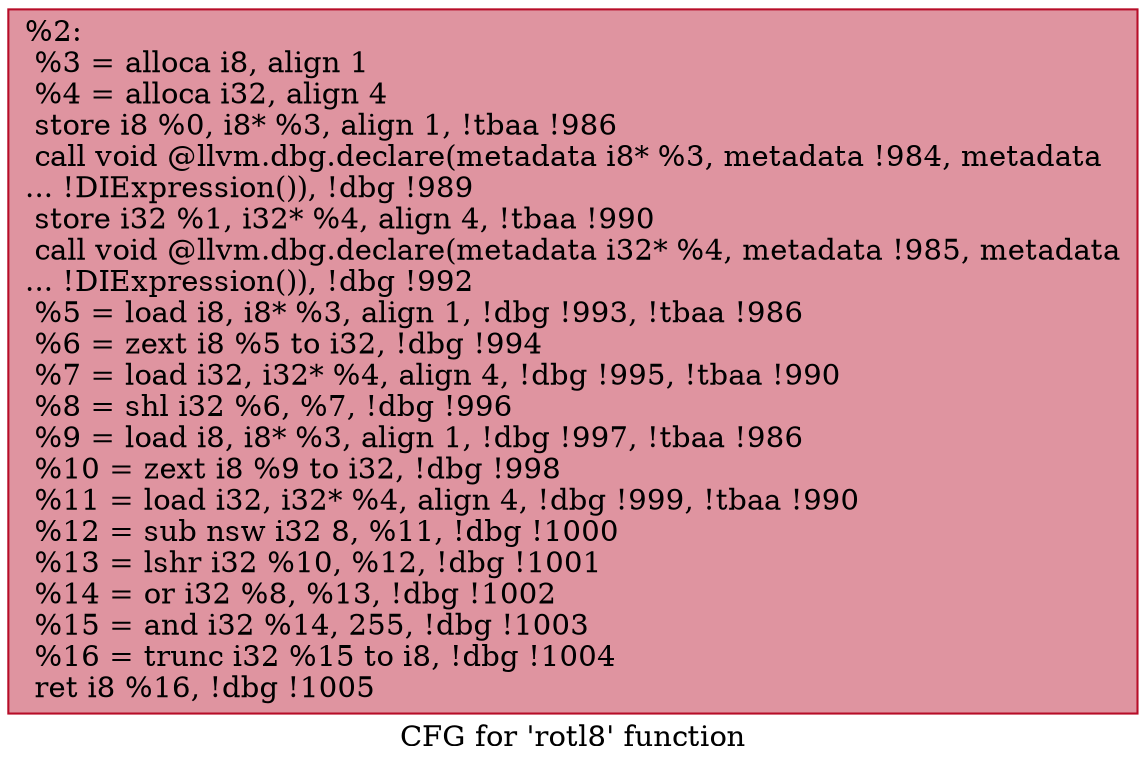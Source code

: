 digraph "CFG for 'rotl8' function" {
	label="CFG for 'rotl8' function";

	Node0x261c260 [shape=record,color="#b70d28ff", style=filled, fillcolor="#b70d2870",label="{%2:\l  %3 = alloca i8, align 1\l  %4 = alloca i32, align 4\l  store i8 %0, i8* %3, align 1, !tbaa !986\l  call void @llvm.dbg.declare(metadata i8* %3, metadata !984, metadata\l... !DIExpression()), !dbg !989\l  store i32 %1, i32* %4, align 4, !tbaa !990\l  call void @llvm.dbg.declare(metadata i32* %4, metadata !985, metadata\l... !DIExpression()), !dbg !992\l  %5 = load i8, i8* %3, align 1, !dbg !993, !tbaa !986\l  %6 = zext i8 %5 to i32, !dbg !994\l  %7 = load i32, i32* %4, align 4, !dbg !995, !tbaa !990\l  %8 = shl i32 %6, %7, !dbg !996\l  %9 = load i8, i8* %3, align 1, !dbg !997, !tbaa !986\l  %10 = zext i8 %9 to i32, !dbg !998\l  %11 = load i32, i32* %4, align 4, !dbg !999, !tbaa !990\l  %12 = sub nsw i32 8, %11, !dbg !1000\l  %13 = lshr i32 %10, %12, !dbg !1001\l  %14 = or i32 %8, %13, !dbg !1002\l  %15 = and i32 %14, 255, !dbg !1003\l  %16 = trunc i32 %15 to i8, !dbg !1004\l  ret i8 %16, !dbg !1005\l}"];
}
